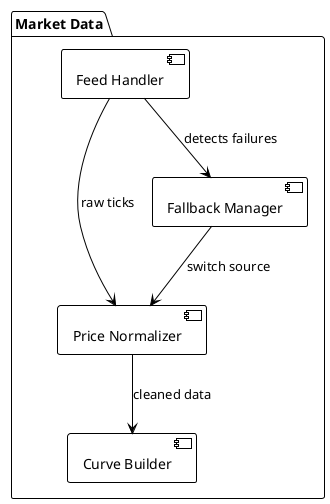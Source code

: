 @startuml MarketDataComponents
!theme plain

package "Market Data" {
  [Feed Handler] as FH
  [Price Normalizer] as PN
  [Curve Builder] as CB
  [Fallback Manager] as FM
}

FH --> PN : raw ticks
PN --> CB : cleaned data
FH --> FM : detects failures
FM --> PN : switch source
@enduml